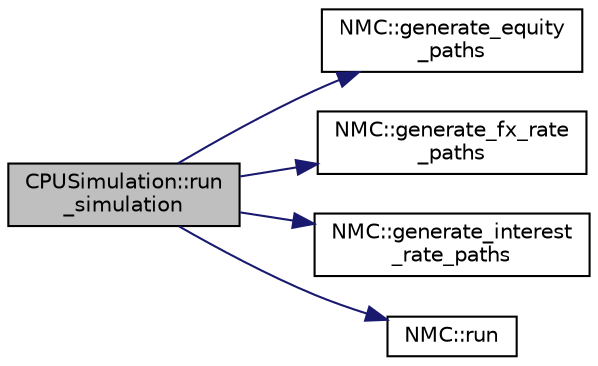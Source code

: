 digraph "CPUSimulation::run_simulation"
{
 // LATEX_PDF_SIZE
  edge [fontname="Helvetica",fontsize="10",labelfontname="Helvetica",labelfontsize="10"];
  node [fontname="Helvetica",fontsize="10",shape=record];
  rankdir="LR";
  Node1 [label="CPUSimulation::run\l_simulation",height=0.2,width=0.4,color="black", fillcolor="grey75", style="filled", fontcolor="black",tooltip="Run the simulation on CPU."];
  Node1 -> Node2 [color="midnightblue",fontsize="10",style="solid"];
  Node2 [label="NMC::generate_equity\l_paths",height=0.2,width=0.4,color="black", fillcolor="white", style="filled",URL="$class_n_m_c.html#a4f78aec3e5b28b148240c6826404e53e",tooltip="Generate equity paths."];
  Node1 -> Node3 [color="midnightblue",fontsize="10",style="solid"];
  Node3 [label="NMC::generate_fx_rate\l_paths",height=0.2,width=0.4,color="black", fillcolor="white", style="filled",URL="$class_n_m_c.html#af827702fd99f1016dbe7b9db0645a0ce",tooltip="Generate FX rate paths."];
  Node1 -> Node4 [color="midnightblue",fontsize="10",style="solid"];
  Node4 [label="NMC::generate_interest\l_rate_paths",height=0.2,width=0.4,color="black", fillcolor="white", style="filled",URL="$class_n_m_c.html#abfcc036d9d6ecc018f16f974f1cdac5c",tooltip="Generate interrest rate paths."];
  Node1 -> Node5 [color="midnightblue",fontsize="10",style="solid"];
  Node5 [label="NMC::run",height=0.2,width=0.4,color="black", fillcolor="white", style="filled",URL="$class_n_m_c.html#aedbd705fcc7e948ffa5f81e7eadf3abe",tooltip="Run the nested Monte Carlo system."];
}
